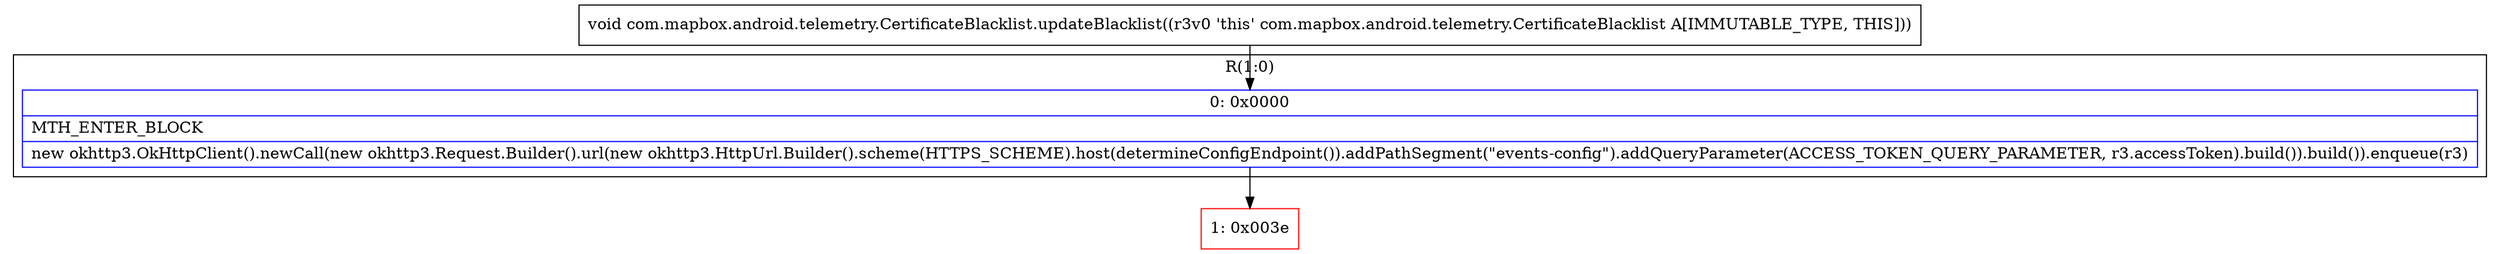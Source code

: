 digraph "CFG forcom.mapbox.android.telemetry.CertificateBlacklist.updateBlacklist()V" {
subgraph cluster_Region_2128808645 {
label = "R(1:0)";
node [shape=record,color=blue];
Node_0 [shape=record,label="{0\:\ 0x0000|MTH_ENTER_BLOCK\l|new okhttp3.OkHttpClient().newCall(new okhttp3.Request.Builder().url(new okhttp3.HttpUrl.Builder().scheme(HTTPS_SCHEME).host(determineConfigEndpoint()).addPathSegment(\"events\-config\").addQueryParameter(ACCESS_TOKEN_QUERY_PARAMETER, r3.accessToken).build()).build()).enqueue(r3)\l}"];
}
Node_1 [shape=record,color=red,label="{1\:\ 0x003e}"];
MethodNode[shape=record,label="{void com.mapbox.android.telemetry.CertificateBlacklist.updateBlacklist((r3v0 'this' com.mapbox.android.telemetry.CertificateBlacklist A[IMMUTABLE_TYPE, THIS])) }"];
MethodNode -> Node_0;
Node_0 -> Node_1;
}

